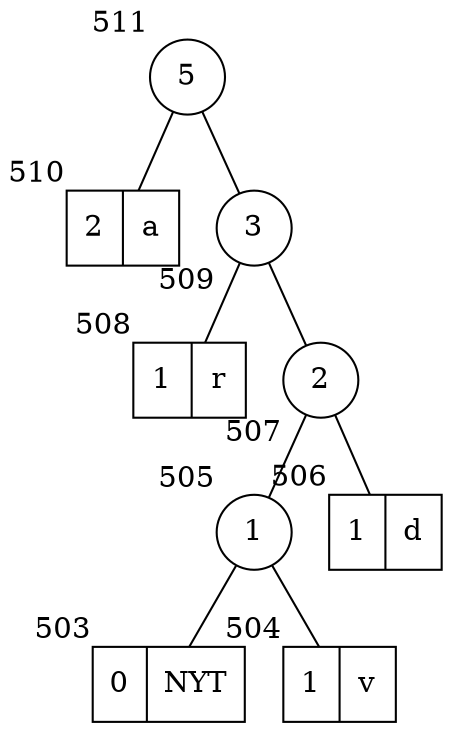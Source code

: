 graph {
511[label="5",shape="circle",xlabel="511",]
510[label="2 | a",shape="record",xlabel="510",]
509[label="3",shape="circle",xlabel="509",]
508[label="1 | r",shape="record",xlabel="508",]
507[label="2",shape="circle",xlabel="507",]
505[label="1",shape="circle",xlabel="505",]
503[label="0 | NYT",shape="record",xlabel="503",]
504[label="1 | v",shape="record",xlabel="504",]
506[label="1 | d",shape="record",xlabel="506",]
511 -- 510
511 -- 509


509 -- 508
509 -- 507


507 -- 505
507 -- 506

505 -- 503
505 -- 504




}